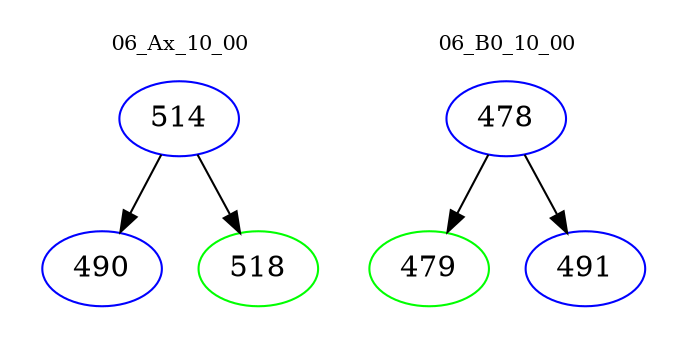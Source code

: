 digraph{
subgraph cluster_0 {
color = white
label = "06_Ax_10_00";
fontsize=10;
T0_514 [label="514", color="blue"]
T0_514 -> T0_490 [color="black"]
T0_490 [label="490", color="blue"]
T0_514 -> T0_518 [color="black"]
T0_518 [label="518", color="green"]
}
subgraph cluster_1 {
color = white
label = "06_B0_10_00";
fontsize=10;
T1_478 [label="478", color="blue"]
T1_478 -> T1_479 [color="black"]
T1_479 [label="479", color="green"]
T1_478 -> T1_491 [color="black"]
T1_491 [label="491", color="blue"]
}
}

